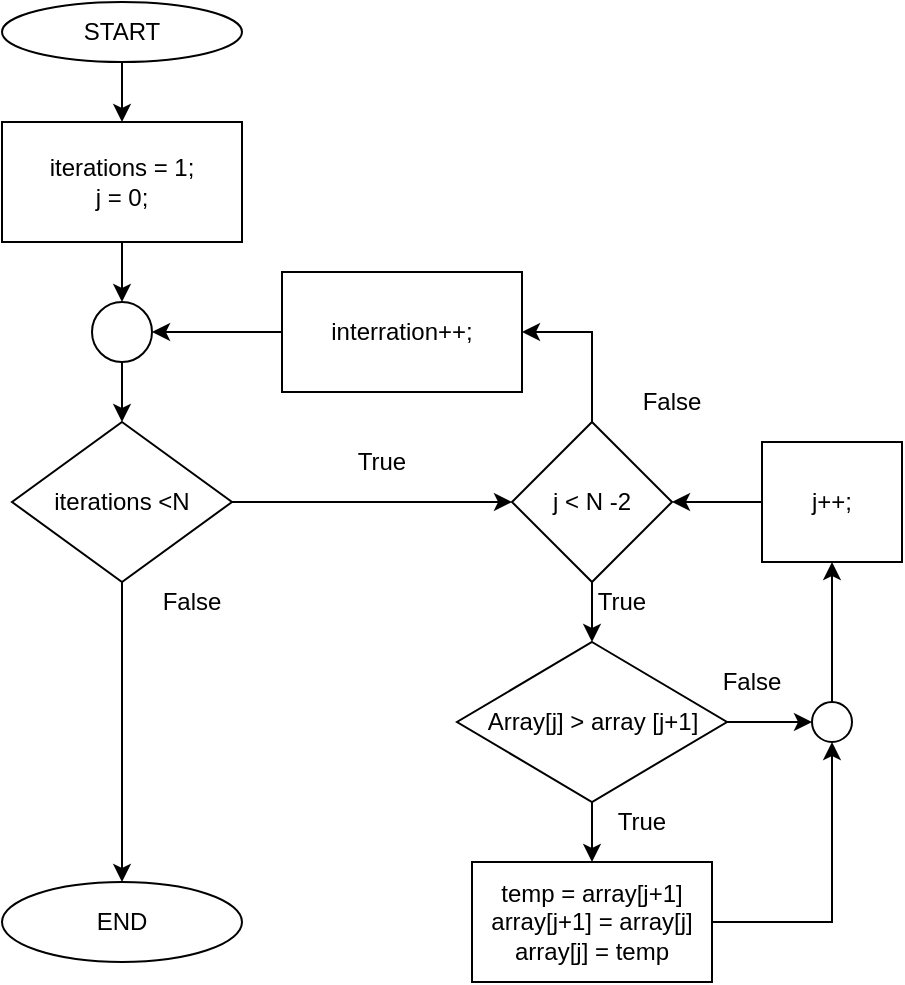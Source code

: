 <mxfile version="13.0.1"><diagram id="LPZWXBU-1QfRQKAHGV11" name="Page-3"><mxGraphModel dx="695" dy="481" grid="1" gridSize="10" guides="1" tooltips="1" connect="1" arrows="0" fold="1" page="1" pageScale="1" pageWidth="850" pageHeight="1100" math="0" shadow="0"><root><mxCell id="wR9ASVc_3wMewiXEA6BW-0"/><mxCell id="wR9ASVc_3wMewiXEA6BW-1" parent="wR9ASVc_3wMewiXEA6BW-0"/><mxCell id="wR9ASVc_3wMewiXEA6BW-13" style="edgeStyle=orthogonalEdgeStyle;rounded=0;orthogonalLoop=1;jettySize=auto;html=1;exitX=0.5;exitY=1;exitDx=0;exitDy=0;entryX=0.5;entryY=0;entryDx=0;entryDy=0;" parent="wR9ASVc_3wMewiXEA6BW-1" source="wR9ASVc_3wMewiXEA6BW-2" target="wR9ASVc_3wMewiXEA6BW-3" edge="1"><mxGeometry relative="1" as="geometry"/></mxCell><mxCell id="wR9ASVc_3wMewiXEA6BW-2" value="START" style="ellipse;whiteSpace=wrap;html=1;strokeColor=#000000;" parent="wR9ASVc_3wMewiXEA6BW-1" vertex="1"><mxGeometry x="90" y="10" width="120" height="30" as="geometry"/></mxCell><mxCell id="wR9ASVc_3wMewiXEA6BW-12" style="edgeStyle=orthogonalEdgeStyle;rounded=0;orthogonalLoop=1;jettySize=auto;html=1;exitX=0.5;exitY=1;exitDx=0;exitDy=0;" parent="wR9ASVc_3wMewiXEA6BW-1" source="wR9ASVc_3wMewiXEA6BW-3" target="wR9ASVc_3wMewiXEA6BW-4" edge="1"><mxGeometry relative="1" as="geometry"/></mxCell><mxCell id="wR9ASVc_3wMewiXEA6BW-3" value="&lt;div&gt;iterations = 1;&lt;/div&gt;&lt;div&gt;j = 0;&lt;br&gt;&lt;/div&gt;" style="rounded=0;whiteSpace=wrap;html=1;strokeColor=#000000;" parent="wR9ASVc_3wMewiXEA6BW-1" vertex="1"><mxGeometry x="90" y="70" width="120" height="60" as="geometry"/></mxCell><mxCell id="wR9ASVc_3wMewiXEA6BW-16" style="edgeStyle=orthogonalEdgeStyle;rounded=0;orthogonalLoop=1;jettySize=auto;html=1;exitX=0.5;exitY=1;exitDx=0;exitDy=0;entryX=0.5;entryY=0;entryDx=0;entryDy=0;" parent="wR9ASVc_3wMewiXEA6BW-1" source="wR9ASVc_3wMewiXEA6BW-4" target="wR9ASVc_3wMewiXEA6BW-5" edge="1"><mxGeometry relative="1" as="geometry"/></mxCell><mxCell id="wR9ASVc_3wMewiXEA6BW-4" value="" style="ellipse;whiteSpace=wrap;html=1;aspect=fixed;strokeColor=#000000;" parent="wR9ASVc_3wMewiXEA6BW-1" vertex="1"><mxGeometry x="135" y="160" width="30" height="30" as="geometry"/></mxCell><mxCell id="wR9ASVc_3wMewiXEA6BW-17" style="edgeStyle=orthogonalEdgeStyle;rounded=0;orthogonalLoop=1;jettySize=auto;html=1;exitX=0.5;exitY=1;exitDx=0;exitDy=0;" parent="wR9ASVc_3wMewiXEA6BW-1" source="wR9ASVc_3wMewiXEA6BW-5" target="wR9ASVc_3wMewiXEA6BW-11" edge="1"><mxGeometry relative="1" as="geometry"/></mxCell><mxCell id="wR9ASVc_3wMewiXEA6BW-19" style="edgeStyle=orthogonalEdgeStyle;rounded=0;orthogonalLoop=1;jettySize=auto;html=1;exitX=1;exitY=0.5;exitDx=0;exitDy=0;entryX=0;entryY=0.5;entryDx=0;entryDy=0;" parent="wR9ASVc_3wMewiXEA6BW-1" source="wR9ASVc_3wMewiXEA6BW-5" target="wR9ASVc_3wMewiXEA6BW-7" edge="1"><mxGeometry relative="1" as="geometry"/></mxCell><mxCell id="wR9ASVc_3wMewiXEA6BW-5" value="iterations &amp;lt;N" style="rhombus;whiteSpace=wrap;html=1;strokeColor=#000000;" parent="wR9ASVc_3wMewiXEA6BW-1" vertex="1"><mxGeometry x="95" y="220" width="110" height="80" as="geometry"/></mxCell><mxCell id="wR9ASVc_3wMewiXEA6BW-15" style="edgeStyle=orthogonalEdgeStyle;rounded=0;orthogonalLoop=1;jettySize=auto;html=1;exitX=0;exitY=0.5;exitDx=0;exitDy=0;entryX=1;entryY=0.5;entryDx=0;entryDy=0;" parent="wR9ASVc_3wMewiXEA6BW-1" source="wR9ASVc_3wMewiXEA6BW-6" target="wR9ASVc_3wMewiXEA6BW-4" edge="1"><mxGeometry relative="1" as="geometry"/></mxCell><mxCell id="wR9ASVc_3wMewiXEA6BW-6" value="interration++;" style="rounded=0;whiteSpace=wrap;html=1;strokeColor=#000000;" parent="wR9ASVc_3wMewiXEA6BW-1" vertex="1"><mxGeometry x="230" y="145" width="120" height="60" as="geometry"/></mxCell><mxCell id="wR9ASVc_3wMewiXEA6BW-18" style="edgeStyle=orthogonalEdgeStyle;rounded=0;orthogonalLoop=1;jettySize=auto;html=1;exitX=0.5;exitY=0;exitDx=0;exitDy=0;entryX=1;entryY=0.5;entryDx=0;entryDy=0;" parent="wR9ASVc_3wMewiXEA6BW-1" source="wR9ASVc_3wMewiXEA6BW-7" target="wR9ASVc_3wMewiXEA6BW-6" edge="1"><mxGeometry relative="1" as="geometry"/></mxCell><mxCell id="wR9ASVc_3wMewiXEA6BW-21" style="edgeStyle=orthogonalEdgeStyle;rounded=0;orthogonalLoop=1;jettySize=auto;html=1;exitX=0.5;exitY=1;exitDx=0;exitDy=0;entryX=0.5;entryY=0;entryDx=0;entryDy=0;" parent="wR9ASVc_3wMewiXEA6BW-1" source="wR9ASVc_3wMewiXEA6BW-7" target="wR9ASVc_3wMewiXEA6BW-8" edge="1"><mxGeometry relative="1" as="geometry"/></mxCell><mxCell id="wR9ASVc_3wMewiXEA6BW-7" value="j &amp;lt; N -2" style="rhombus;whiteSpace=wrap;html=1;strokeColor=#000000;" parent="wR9ASVc_3wMewiXEA6BW-1" vertex="1"><mxGeometry x="345" y="220" width="80" height="80" as="geometry"/></mxCell><mxCell id="wR9ASVc_3wMewiXEA6BW-22" style="edgeStyle=orthogonalEdgeStyle;rounded=0;orthogonalLoop=1;jettySize=auto;html=1;exitX=0.5;exitY=1;exitDx=0;exitDy=0;entryX=0.5;entryY=0;entryDx=0;entryDy=0;" parent="wR9ASVc_3wMewiXEA6BW-1" source="wR9ASVc_3wMewiXEA6BW-8" target="wR9ASVc_3wMewiXEA6BW-10" edge="1"><mxGeometry relative="1" as="geometry"/></mxCell><mxCell id="wR9ASVc_3wMewiXEA6BW-26" style="edgeStyle=orthogonalEdgeStyle;rounded=0;orthogonalLoop=1;jettySize=auto;html=1;exitX=1;exitY=0.5;exitDx=0;exitDy=0;entryX=0;entryY=0.5;entryDx=0;entryDy=0;" parent="wR9ASVc_3wMewiXEA6BW-1" source="wR9ASVc_3wMewiXEA6BW-8" target="wR9ASVc_3wMewiXEA6BW-23" edge="1"><mxGeometry relative="1" as="geometry"/></mxCell><mxCell id="wR9ASVc_3wMewiXEA6BW-8" value="Array[j] &amp;gt; array [j+1]" style="rhombus;whiteSpace=wrap;html=1;strokeColor=#000000;" parent="wR9ASVc_3wMewiXEA6BW-1" vertex="1"><mxGeometry x="317.5" y="330" width="135" height="80" as="geometry"/></mxCell><mxCell id="wR9ASVc_3wMewiXEA6BW-20" style="edgeStyle=orthogonalEdgeStyle;rounded=0;orthogonalLoop=1;jettySize=auto;html=1;exitX=0;exitY=0.5;exitDx=0;exitDy=0;" parent="wR9ASVc_3wMewiXEA6BW-1" source="wR9ASVc_3wMewiXEA6BW-9" target="wR9ASVc_3wMewiXEA6BW-7" edge="1"><mxGeometry relative="1" as="geometry"/></mxCell><mxCell id="wR9ASVc_3wMewiXEA6BW-9" value="j++;" style="rounded=0;whiteSpace=wrap;html=1;strokeColor=#000000;" parent="wR9ASVc_3wMewiXEA6BW-1" vertex="1"><mxGeometry x="470" y="230" width="70" height="60" as="geometry"/></mxCell><mxCell id="wR9ASVc_3wMewiXEA6BW-27" style="edgeStyle=orthogonalEdgeStyle;rounded=0;orthogonalLoop=1;jettySize=auto;html=1;exitX=1;exitY=0.5;exitDx=0;exitDy=0;entryX=0.5;entryY=1;entryDx=0;entryDy=0;" parent="wR9ASVc_3wMewiXEA6BW-1" source="wR9ASVc_3wMewiXEA6BW-10" target="wR9ASVc_3wMewiXEA6BW-23" edge="1"><mxGeometry relative="1" as="geometry"/></mxCell><mxCell id="wR9ASVc_3wMewiXEA6BW-10" value="&lt;div&gt;temp = array[j+1]&lt;/div&gt;&lt;div&gt;array[j+1] = array[j]&lt;/div&gt;&lt;div&gt;array[j] = temp&lt;br&gt;&lt;/div&gt;" style="rounded=0;whiteSpace=wrap;html=1;strokeColor=#000000;" parent="wR9ASVc_3wMewiXEA6BW-1" vertex="1"><mxGeometry x="325" y="440" width="120" height="60" as="geometry"/></mxCell><mxCell id="wR9ASVc_3wMewiXEA6BW-11" value="END" style="ellipse;whiteSpace=wrap;html=1;strokeColor=#000000;" parent="wR9ASVc_3wMewiXEA6BW-1" vertex="1"><mxGeometry x="90" y="450" width="120" height="40" as="geometry"/></mxCell><mxCell id="wR9ASVc_3wMewiXEA6BW-25" style="edgeStyle=orthogonalEdgeStyle;rounded=0;orthogonalLoop=1;jettySize=auto;html=1;exitX=0.5;exitY=0;exitDx=0;exitDy=0;entryX=0.5;entryY=1;entryDx=0;entryDy=0;" parent="wR9ASVc_3wMewiXEA6BW-1" source="wR9ASVc_3wMewiXEA6BW-23" target="wR9ASVc_3wMewiXEA6BW-9" edge="1"><mxGeometry relative="1" as="geometry"/></mxCell><mxCell id="wR9ASVc_3wMewiXEA6BW-23" value="" style="ellipse;whiteSpace=wrap;html=1;aspect=fixed;strokeColor=#000000;" parent="wR9ASVc_3wMewiXEA6BW-1" vertex="1"><mxGeometry x="495" y="360" width="20" height="20" as="geometry"/></mxCell><mxCell id="wR9ASVc_3wMewiXEA6BW-24" style="edgeStyle=orthogonalEdgeStyle;rounded=0;orthogonalLoop=1;jettySize=auto;html=1;exitX=0.5;exitY=1;exitDx=0;exitDy=0;" parent="wR9ASVc_3wMewiXEA6BW-1" source="wR9ASVc_3wMewiXEA6BW-9" target="wR9ASVc_3wMewiXEA6BW-9" edge="1"><mxGeometry relative="1" as="geometry"/></mxCell><mxCell id="wR9ASVc_3wMewiXEA6BW-28" value="False" style="text;html=1;strokeColor=none;fillColor=none;align=center;verticalAlign=middle;whiteSpace=wrap;rounded=0;" parent="wR9ASVc_3wMewiXEA6BW-1" vertex="1"><mxGeometry x="405" y="200" width="40" height="20" as="geometry"/></mxCell><mxCell id="wR9ASVc_3wMewiXEA6BW-29" value="False" style="text;html=1;strokeColor=none;fillColor=none;align=center;verticalAlign=middle;whiteSpace=wrap;rounded=0;" parent="wR9ASVc_3wMewiXEA6BW-1" vertex="1"><mxGeometry x="445" y="340" width="40" height="20" as="geometry"/></mxCell><mxCell id="wR9ASVc_3wMewiXEA6BW-30" value="False" style="text;html=1;strokeColor=none;fillColor=none;align=center;verticalAlign=middle;whiteSpace=wrap;rounded=0;" parent="wR9ASVc_3wMewiXEA6BW-1" vertex="1"><mxGeometry x="165" y="300" width="40" height="20" as="geometry"/></mxCell><mxCell id="wR9ASVc_3wMewiXEA6BW-31" value="True" style="text;html=1;strokeColor=none;fillColor=none;align=center;verticalAlign=middle;whiteSpace=wrap;rounded=0;" parent="wR9ASVc_3wMewiXEA6BW-1" vertex="1"><mxGeometry x="260" y="230" width="40" height="20" as="geometry"/></mxCell><mxCell id="wR9ASVc_3wMewiXEA6BW-32" value="True" style="text;html=1;strokeColor=none;fillColor=none;align=center;verticalAlign=middle;whiteSpace=wrap;rounded=0;" parent="wR9ASVc_3wMewiXEA6BW-1" vertex="1"><mxGeometry x="380" y="300" width="40" height="20" as="geometry"/></mxCell><mxCell id="wR9ASVc_3wMewiXEA6BW-33" value="True" style="text;html=1;strokeColor=none;fillColor=none;align=center;verticalAlign=middle;whiteSpace=wrap;rounded=0;" parent="wR9ASVc_3wMewiXEA6BW-1" vertex="1"><mxGeometry x="390" y="410" width="40" height="20" as="geometry"/></mxCell></root></mxGraphModel></diagram></mxfile>